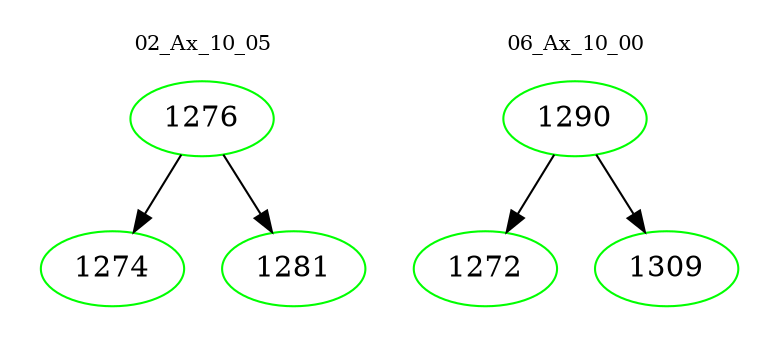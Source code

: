 digraph{
subgraph cluster_0 {
color = white
label = "02_Ax_10_05";
fontsize=10;
T0_1276 [label="1276", color="green"]
T0_1276 -> T0_1274 [color="black"]
T0_1274 [label="1274", color="green"]
T0_1276 -> T0_1281 [color="black"]
T0_1281 [label="1281", color="green"]
}
subgraph cluster_1 {
color = white
label = "06_Ax_10_00";
fontsize=10;
T1_1290 [label="1290", color="green"]
T1_1290 -> T1_1272 [color="black"]
T1_1272 [label="1272", color="green"]
T1_1290 -> T1_1309 [color="black"]
T1_1309 [label="1309", color="green"]
}
}
